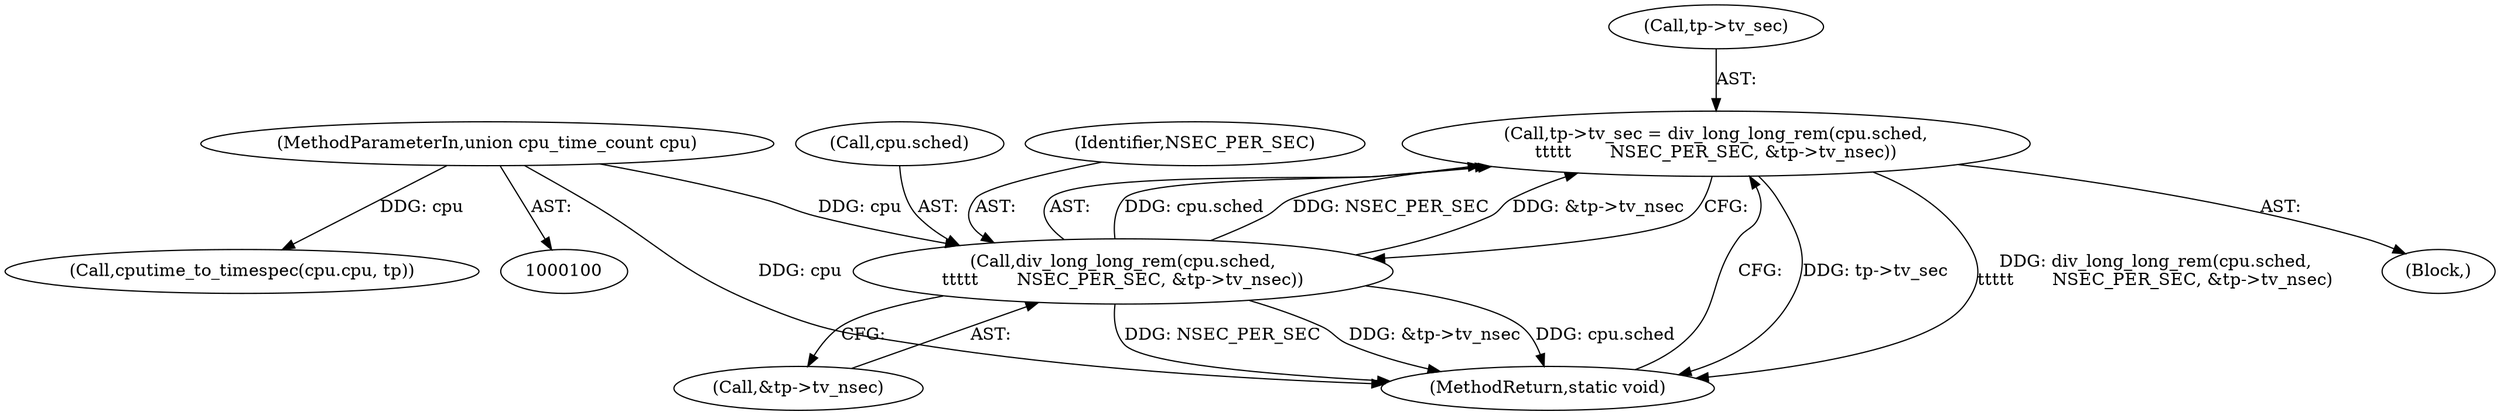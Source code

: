 digraph "1_linux_f8bd2258e2d520dff28c855658bd24bdafb5102d_4@pointer" {
"1000111" [label="(Call,tp->tv_sec = div_long_long_rem(cpu.sched,\n\t\t\t\t\t       NSEC_PER_SEC, &tp->tv_nsec))"];
"1000115" [label="(Call,div_long_long_rem(cpu.sched,\n\t\t\t\t\t       NSEC_PER_SEC, &tp->tv_nsec))"];
"1000102" [label="(MethodParameterIn,union cpu_time_count cpu)"];
"1000115" [label="(Call,div_long_long_rem(cpu.sched,\n\t\t\t\t\t       NSEC_PER_SEC, &tp->tv_nsec))"];
"1000111" [label="(Call,tp->tv_sec = div_long_long_rem(cpu.sched,\n\t\t\t\t\t       NSEC_PER_SEC, &tp->tv_nsec))"];
"1000131" [label="(MethodReturn,static void)"];
"1000126" [label="(Call,cputime_to_timespec(cpu.cpu, tp))"];
"1000112" [label="(Call,tp->tv_sec)"];
"1000110" [label="(Block,)"];
"1000120" [label="(Call,&tp->tv_nsec)"];
"1000119" [label="(Identifier,NSEC_PER_SEC)"];
"1000102" [label="(MethodParameterIn,union cpu_time_count cpu)"];
"1000116" [label="(Call,cpu.sched)"];
"1000111" -> "1000110"  [label="AST: "];
"1000111" -> "1000115"  [label="CFG: "];
"1000112" -> "1000111"  [label="AST: "];
"1000115" -> "1000111"  [label="AST: "];
"1000131" -> "1000111"  [label="CFG: "];
"1000111" -> "1000131"  [label="DDG: div_long_long_rem(cpu.sched,\n\t\t\t\t\t       NSEC_PER_SEC, &tp->tv_nsec)"];
"1000111" -> "1000131"  [label="DDG: tp->tv_sec"];
"1000115" -> "1000111"  [label="DDG: cpu.sched"];
"1000115" -> "1000111"  [label="DDG: NSEC_PER_SEC"];
"1000115" -> "1000111"  [label="DDG: &tp->tv_nsec"];
"1000115" -> "1000120"  [label="CFG: "];
"1000116" -> "1000115"  [label="AST: "];
"1000119" -> "1000115"  [label="AST: "];
"1000120" -> "1000115"  [label="AST: "];
"1000115" -> "1000131"  [label="DDG: NSEC_PER_SEC"];
"1000115" -> "1000131"  [label="DDG: &tp->tv_nsec"];
"1000115" -> "1000131"  [label="DDG: cpu.sched"];
"1000102" -> "1000115"  [label="DDG: cpu"];
"1000102" -> "1000100"  [label="AST: "];
"1000102" -> "1000131"  [label="DDG: cpu"];
"1000102" -> "1000126"  [label="DDG: cpu"];
}
